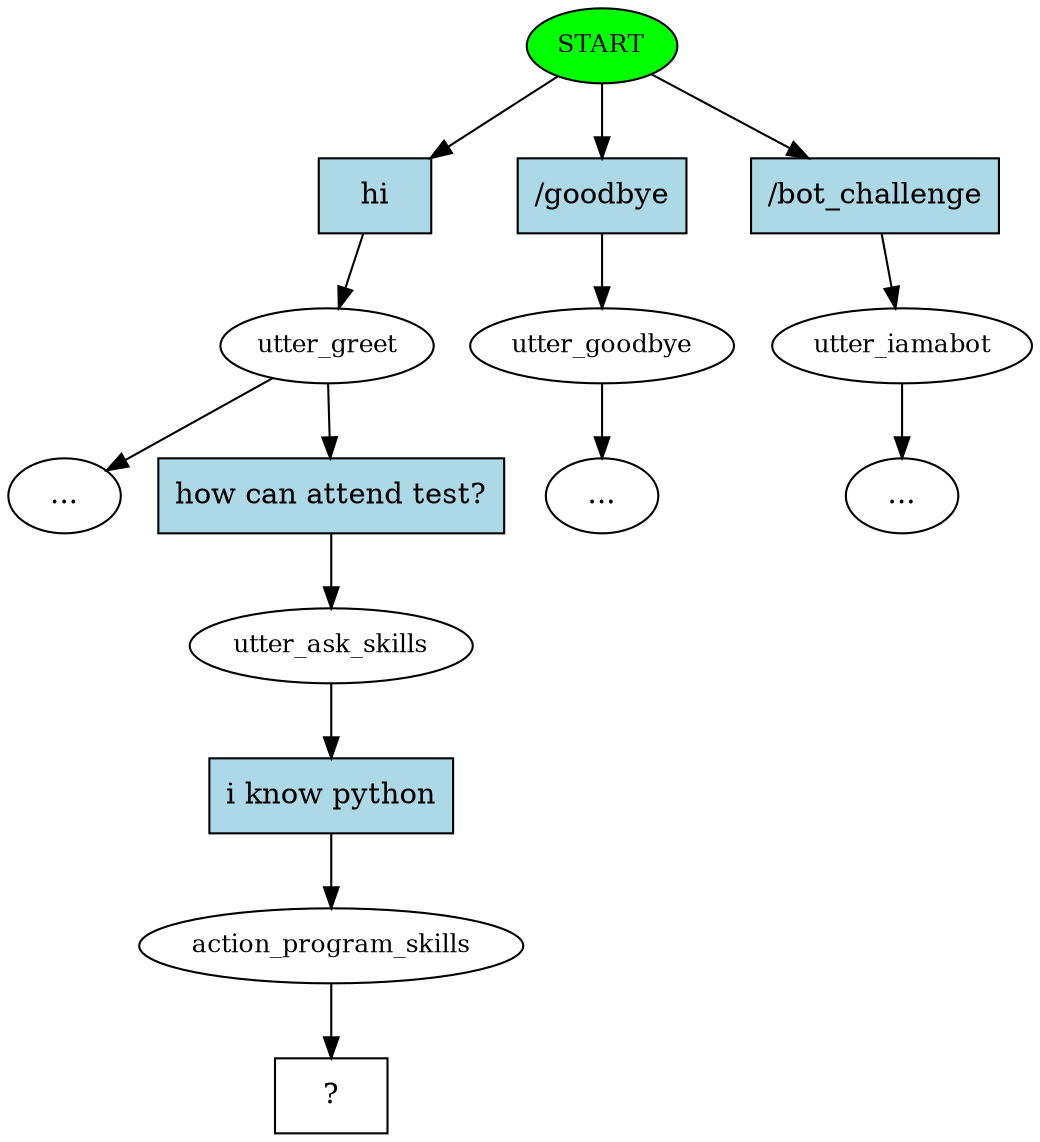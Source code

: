 digraph  {
0 [class="start active", fillcolor=green, fontsize=12, label=START, style=filled];
1 [class=active, fontsize=12, label=utter_greet];
4 [class="", fontsize=12, label=utter_goodbye];
"-6" [class=ellipsis, label="..."];
5 [class="", fontsize=12, label=utter_iamabot];
"-7" [class=ellipsis, label="..."];
"-9" [class=ellipsis, label="..."];
9 [class=active, fontsize=12, label=utter_ask_skills];
10 [class=active, fontsize=12, label=action_program_skills];
11 [class="intent dashed active", label="  ?  ", shape=rect];
12 [class="intent active", fillcolor=lightblue, label=hi, shape=rect, style=filled];
13 [class=intent, fillcolor=lightblue, label="/goodbye", shape=rect, style=filled];
14 [class=intent, fillcolor=lightblue, label="/bot_challenge", shape=rect, style=filled];
15 [class="intent active", fillcolor=lightblue, label="how can attend test?", shape=rect, style=filled];
16 [class="intent active", fillcolor=lightblue, label="i know python", shape=rect, style=filled];
0 -> 12  [class=active, key=0];
0 -> 13  [class="", key=0];
0 -> 14  [class="", key=0];
1 -> "-9"  [class="", key=NONE, label=""];
1 -> 15  [class=active, key=0];
4 -> "-6"  [class="", key=NONE, label=""];
5 -> "-7"  [class="", key=NONE, label=""];
9 -> 16  [class=active, key=0];
10 -> 11  [class=active, key=NONE, label=""];
12 -> 1  [class=active, key=0];
13 -> 4  [class="", key=0];
14 -> 5  [class="", key=0];
15 -> 9  [class=active, key=0];
16 -> 10  [class=active, key=0];
}
